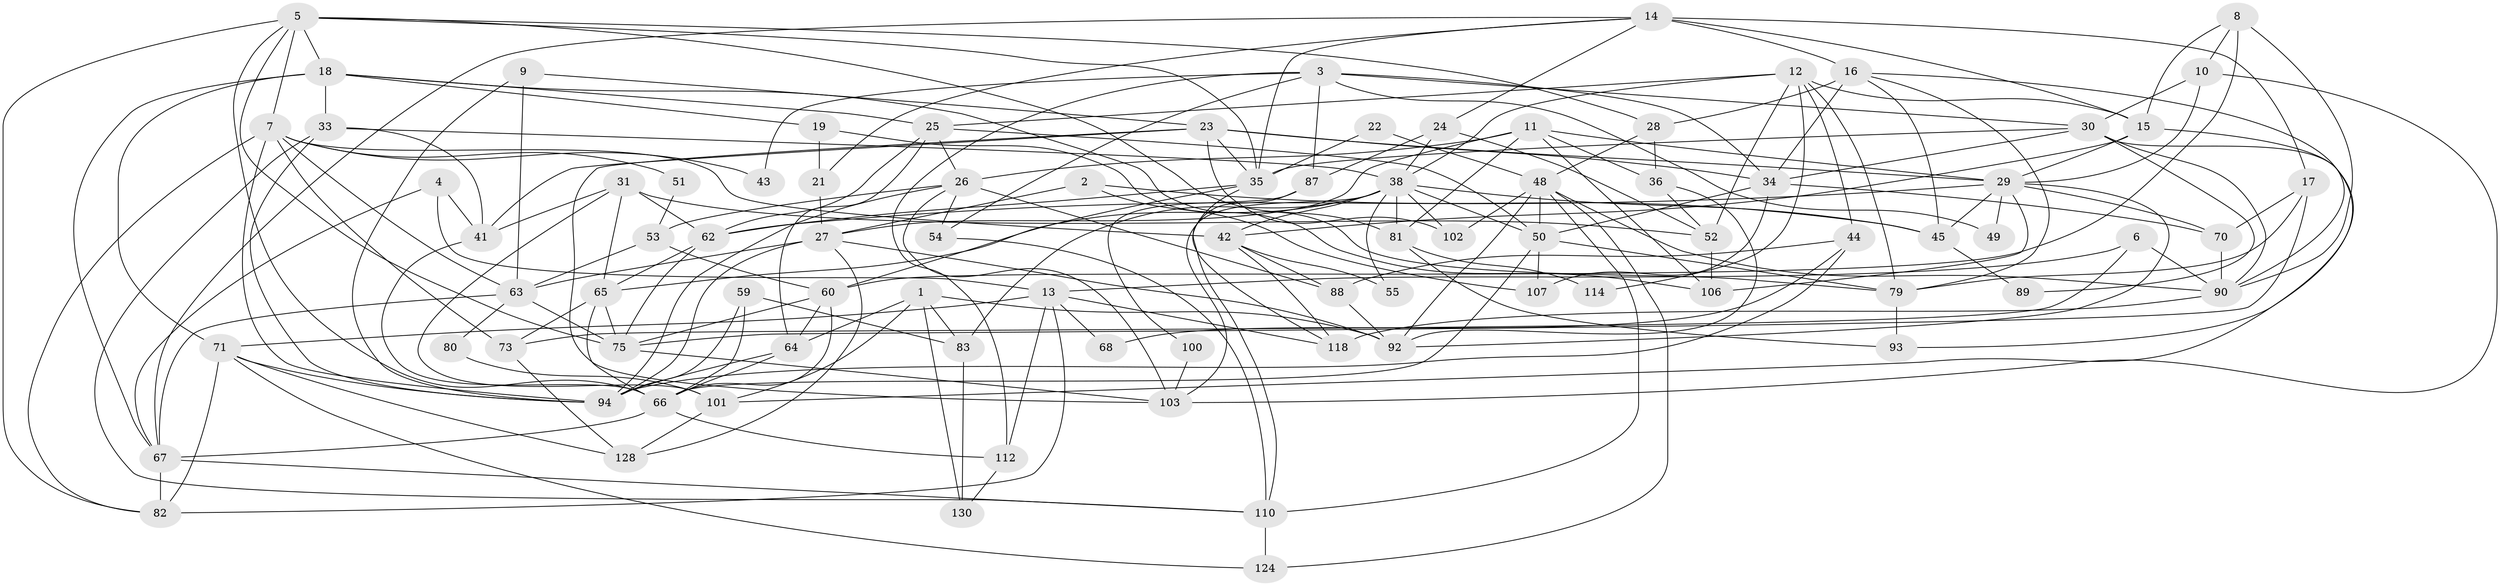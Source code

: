 // original degree distribution, {3: 0.23880597014925373, 5: 0.1865671641791045, 6: 0.06716417910447761, 4: 0.30597014925373134, 2: 0.1417910447761194, 7: 0.03731343283582089, 8: 0.022388059701492536}
// Generated by graph-tools (version 1.1) at 2025/11/02/27/25 16:11:22]
// undirected, 86 vertices, 216 edges
graph export_dot {
graph [start="1"]
  node [color=gray90,style=filled];
  1 [super="+20"];
  2;
  3 [super="+76"];
  4;
  5 [super="+104"];
  6;
  7 [super="+61"];
  8 [super="+91"];
  9 [super="+39"];
  10;
  11 [super="+78"];
  12 [super="+86"];
  13 [super="+32"];
  14 [super="+40"];
  15 [super="+98"];
  16 [super="+126"];
  17;
  18 [super="+74"];
  19;
  21;
  22;
  23 [super="+99"];
  24 [super="+105"];
  25 [super="+57"];
  26 [super="+37"];
  27;
  28;
  29 [super="+85"];
  30 [super="+127"];
  31 [super="+58"];
  33 [super="+97"];
  34 [super="+111"];
  35 [super="+96"];
  36;
  38 [super="+109"];
  41;
  42 [super="+47"];
  43;
  44;
  45 [super="+46"];
  48 [super="+84"];
  49;
  50 [super="+56"];
  51;
  52 [super="+69"];
  53;
  54;
  55;
  59;
  60 [super="+116"];
  62 [super="+72"];
  63 [super="+115"];
  64 [super="+132"];
  65 [super="+123"];
  66 [super="+120"];
  67 [super="+77"];
  68;
  70;
  71 [super="+122"];
  73 [super="+95"];
  75 [super="+134"];
  79 [super="+113"];
  80;
  81;
  82 [super="+117"];
  83 [super="+108"];
  87;
  88;
  89;
  90;
  92 [super="+119"];
  93 [super="+125"];
  94 [super="+129"];
  100;
  101;
  102 [super="+121"];
  103 [super="+131"];
  106;
  107;
  110 [super="+133"];
  112;
  114;
  118;
  124;
  128;
  130;
  1 -- 130;
  1 -- 64;
  1 -- 83;
  1 -- 92;
  1 -- 101;
  2 -- 107;
  2 -- 27;
  2 -- 45;
  3 -- 112;
  3 -- 54;
  3 -- 49;
  3 -- 87;
  3 -- 43;
  3 -- 34;
  3 -- 30;
  4 -- 67;
  4 -- 13;
  4 -- 41;
  5 -- 18;
  5 -- 7;
  5 -- 81;
  5 -- 82;
  5 -- 66;
  5 -- 35;
  5 -- 28;
  5 -- 75;
  6 -- 90;
  6 -- 13;
  6 -- 73;
  7 -- 94;
  7 -- 73;
  7 -- 51;
  7 -- 42;
  7 -- 43;
  7 -- 63;
  7 -- 82;
  8 -- 60;
  8 -- 90;
  8 -- 15;
  8 -- 10;
  9 -- 94;
  9 -- 63;
  9 -- 23;
  10 -- 103;
  10 -- 29;
  10 -- 30;
  11 -- 81;
  11 -- 106;
  11 -- 29;
  11 -- 27;
  11 -- 26;
  11 -- 36;
  12 -- 38;
  12 -- 44;
  12 -- 114;
  12 -- 52;
  12 -- 15;
  12 -- 25;
  12 -- 79;
  13 -- 112;
  13 -- 71;
  13 -- 68;
  13 -- 82;
  13 -- 118;
  14 -- 17;
  14 -- 16 [weight=2];
  14 -- 21;
  14 -- 67;
  14 -- 35;
  14 -- 15;
  14 -- 24;
  15 -- 29;
  15 -- 93;
  15 -- 42;
  16 -- 34;
  16 -- 45;
  16 -- 79;
  16 -- 90;
  16 -- 28;
  17 -- 70;
  17 -- 75;
  17 -- 79;
  18 -- 33;
  18 -- 19;
  18 -- 25;
  18 -- 67;
  18 -- 71;
  18 -- 79;
  19 -- 21;
  19 -- 106;
  21 -- 27;
  22 -- 48;
  22 -- 35;
  23 -- 34;
  23 -- 29;
  23 -- 35;
  23 -- 103;
  23 -- 102;
  23 -- 41;
  24 -- 87;
  24 -- 52;
  24 -- 38;
  25 -- 26;
  25 -- 64;
  25 -- 50;
  25 -- 62;
  26 -- 88;
  26 -- 53;
  26 -- 54;
  26 -- 103;
  26 -- 94;
  27 -- 94;
  27 -- 92;
  27 -- 128;
  27 -- 63;
  28 -- 36;
  28 -- 48;
  29 -- 45;
  29 -- 62;
  29 -- 49;
  29 -- 70;
  29 -- 106;
  29 -- 92;
  30 -- 90;
  30 -- 35;
  30 -- 101;
  30 -- 34;
  30 -- 89;
  31 -- 41;
  31 -- 101;
  31 -- 62;
  31 -- 65;
  31 -- 52;
  33 -- 94;
  33 -- 110;
  33 -- 38;
  33 -- 41;
  34 -- 50;
  34 -- 70;
  34 -- 107;
  35 -- 118;
  35 -- 60;
  35 -- 62;
  36 -- 92;
  36 -- 52;
  38 -- 65;
  38 -- 81;
  38 -- 83 [weight=2];
  38 -- 102;
  38 -- 50;
  38 -- 55;
  38 -- 42;
  38 -- 45;
  38 -- 103;
  41 -- 66;
  42 -- 55;
  42 -- 88;
  42 -- 118;
  44 -- 88;
  44 -- 68;
  44 -- 94;
  45 -- 89;
  48 -- 92;
  48 -- 110;
  48 -- 90;
  48 -- 102;
  48 -- 124;
  48 -- 50;
  50 -- 66;
  50 -- 107;
  50 -- 79;
  51 -- 53;
  52 -- 106;
  53 -- 63;
  53 -- 60;
  54 -- 110;
  59 -- 66;
  59 -- 94;
  59 -- 83;
  60 -- 64;
  60 -- 66;
  60 -- 75;
  62 -- 65;
  62 -- 75;
  63 -- 67;
  63 -- 80;
  63 -- 75;
  64 -- 94;
  64 -- 66;
  65 -- 66 [weight=2];
  65 -- 73;
  65 -- 75;
  66 -- 112;
  66 -- 67;
  67 -- 110;
  67 -- 82;
  70 -- 90;
  71 -- 128;
  71 -- 82;
  71 -- 124;
  71 -- 94;
  73 -- 128;
  75 -- 103;
  79 -- 93;
  80 -- 101;
  81 -- 93;
  81 -- 114;
  83 -- 130;
  87 -- 100;
  87 -- 110;
  88 -- 92;
  90 -- 118;
  100 -- 103;
  101 -- 128;
  110 -- 124;
  112 -- 130;
}
